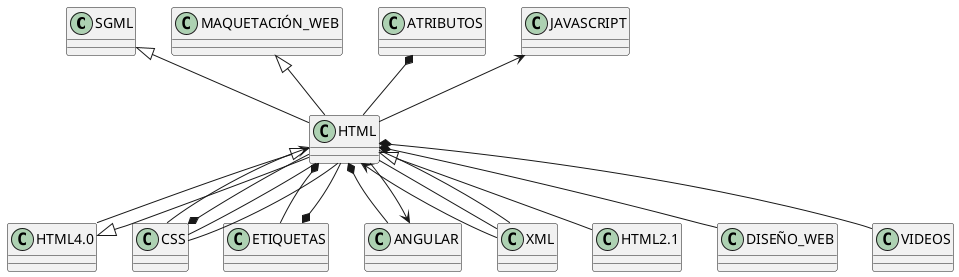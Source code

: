 @startuml 
 set namespaceSeparator none
SGML <|-- HTML
MAQUETACIÓN_WEB <|-- HTML
HTML4.0 <|-- HTML
CSS *-- HTML
ETIQUETAS *-- HTML
ATRIBUTOS *-- HTML
JAVASCRIPT <-- HTML
ANGULAR <-- HTML
CSS -- HTML
XML -- HTML
HTML <|-- HTML2.1
HTML <|-- HTML4.0
HTML *-- DISEÑO_WEB
HTML *-- ETIQUETAS
HTML *-- VIDEOS
HTML *-- ANGULAR
HTML <-- CSS
HTML <-- XML
HTML -- CSS
HTML -- XML
@enduml
